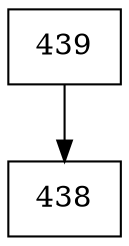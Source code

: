 digraph G {
  node [shape=record];
  node0 [label="{439}"];
  node0 -> node1;
  node1 [label="{438}"];
}
